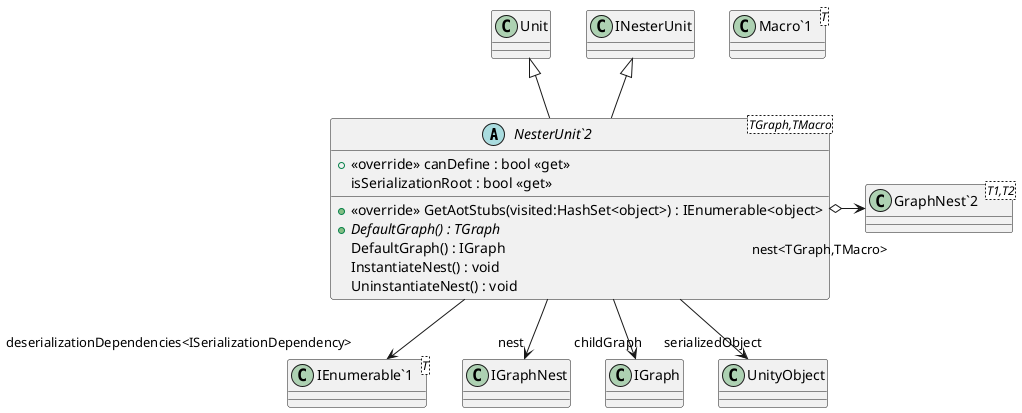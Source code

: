 @startuml
abstract class "NesterUnit`2"<TGraph,TMacro> {
    + <<override>> canDefine : bool <<get>>
    isSerializationRoot : bool <<get>>
    + <<override>> GetAotStubs(visited:HashSet<object>) : IEnumerable<object>
    + {abstract} DefaultGraph() : TGraph
    DefaultGraph() : IGraph
    InstantiateNest() : void
    UninstantiateNest() : void
}
class "Macro`1"<T> {
}
class "GraphNest`2"<T1,T2> {
}
class "IEnumerable`1"<T> {
}
Unit <|-- "NesterUnit`2"
INesterUnit <|-- "NesterUnit`2"
"NesterUnit`2" o-> "nest<TGraph,TMacro>" "GraphNest`2"
"NesterUnit`2" --> "nest" IGraphNest
"NesterUnit`2" --> "childGraph" IGraph
"NesterUnit`2" --> "serializedObject" UnityObject
"NesterUnit`2" --> "deserializationDependencies<ISerializationDependency>" "IEnumerable`1"
@enduml
